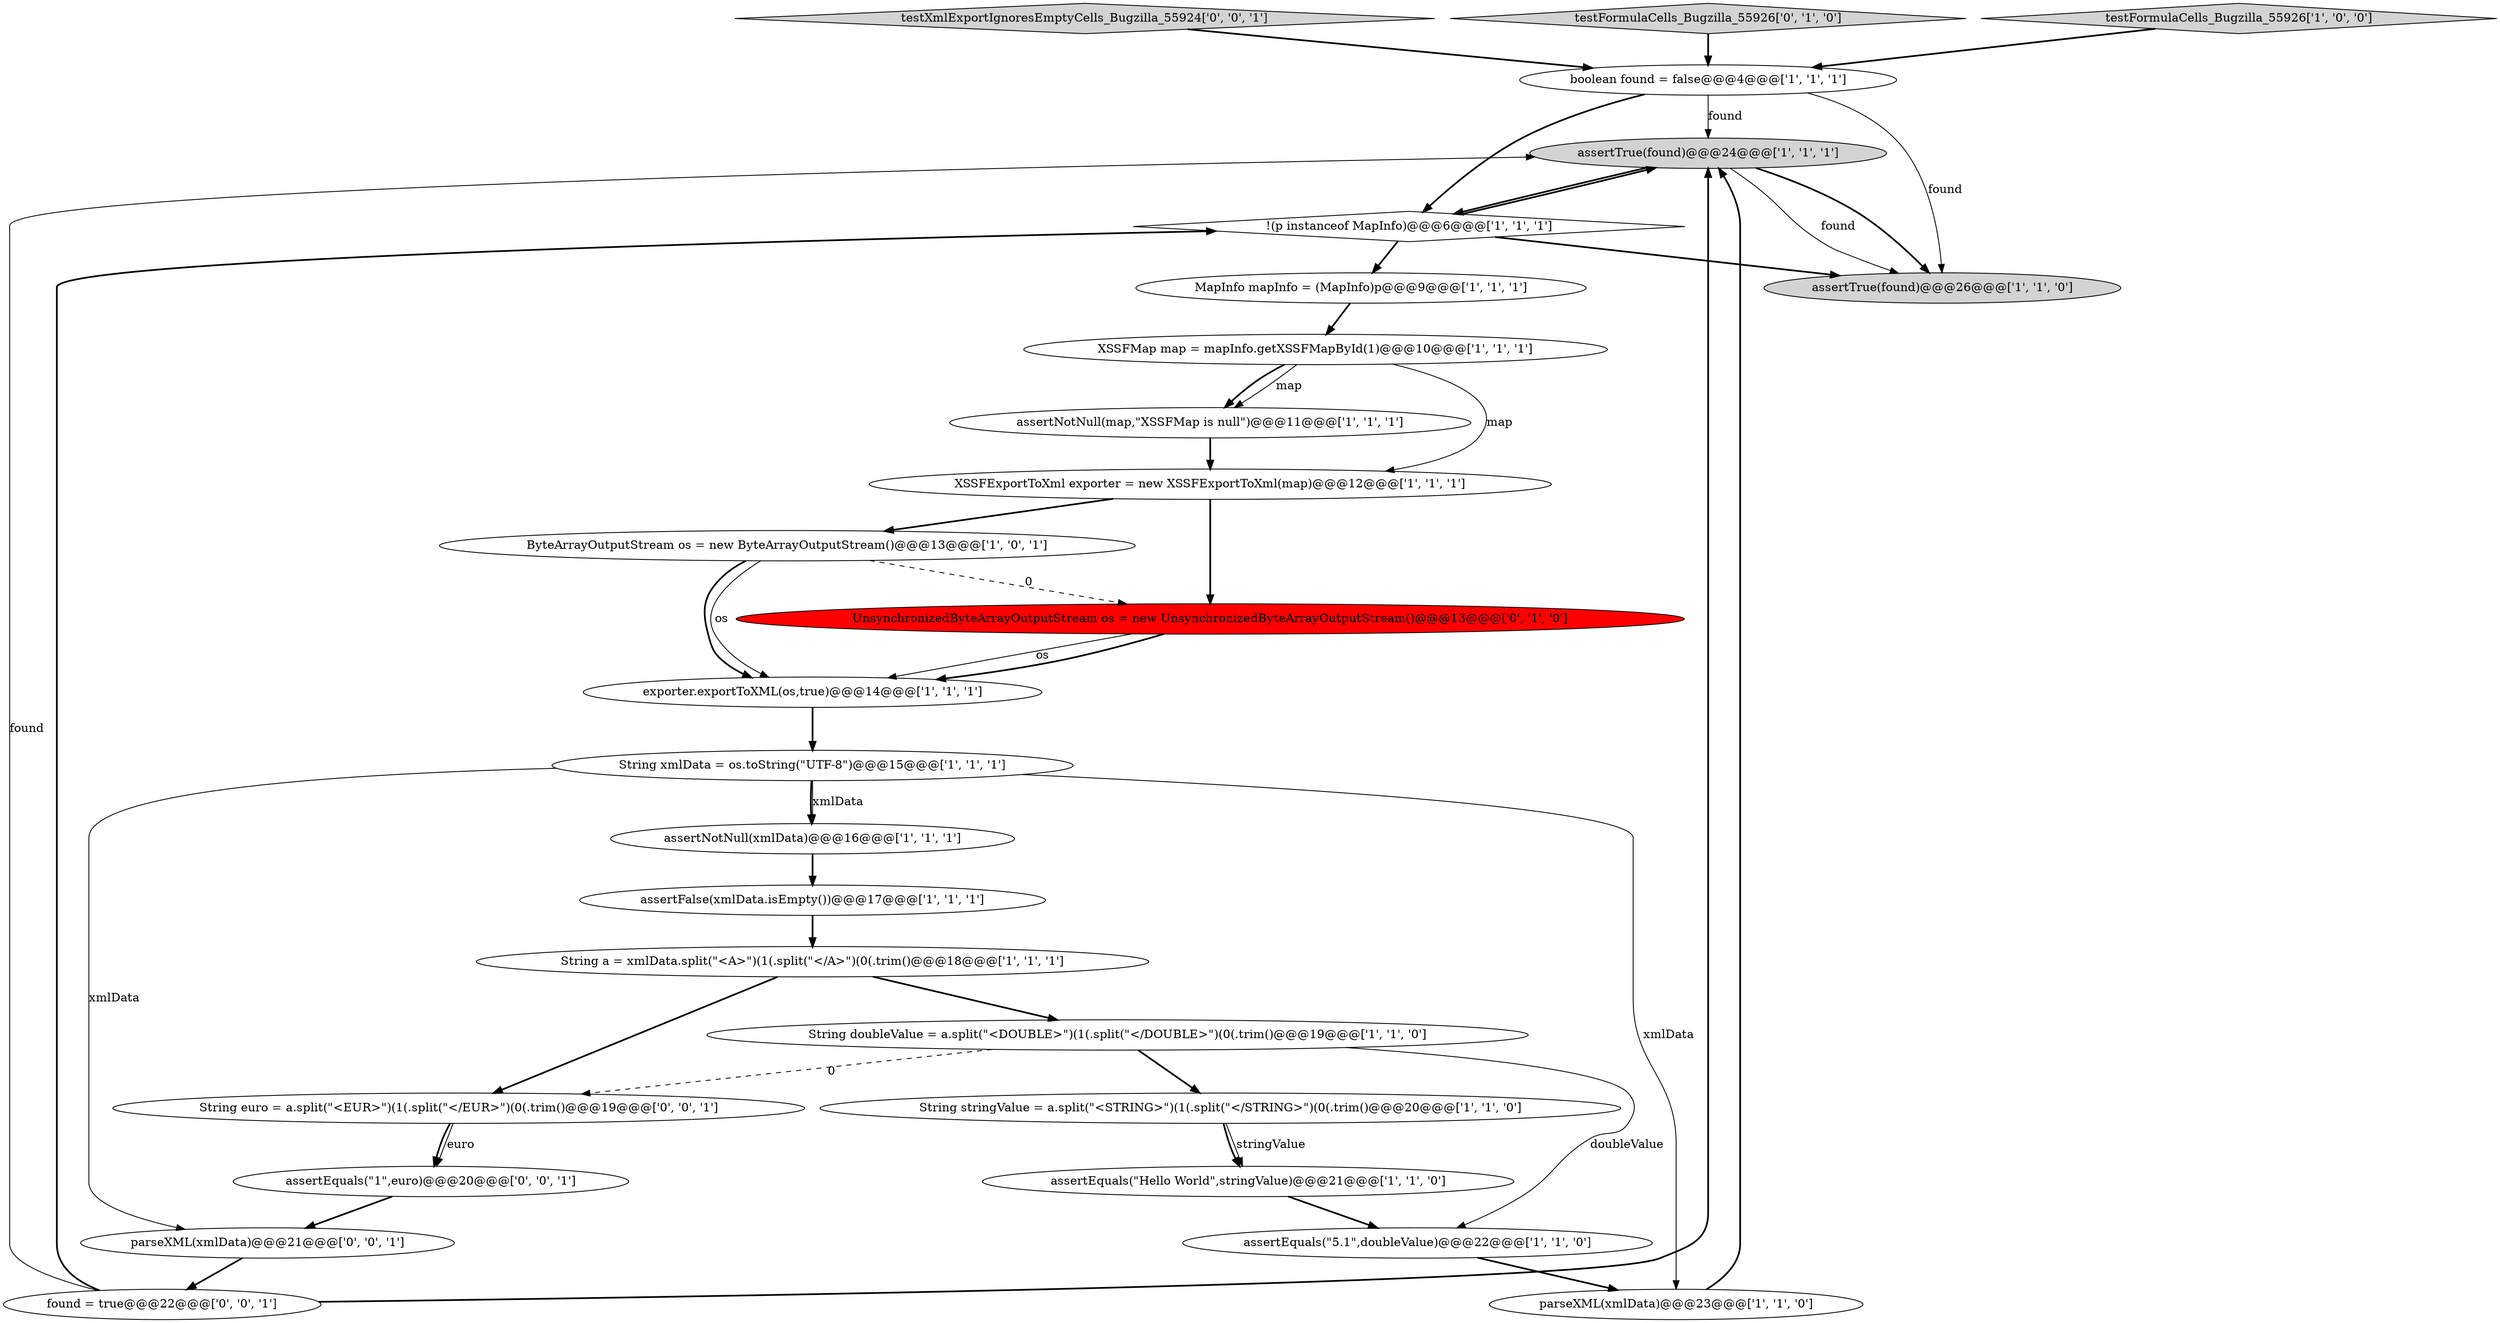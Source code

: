 digraph {
13 [style = filled, label = "assertTrue(found)@@@24@@@['1', '1', '1']", fillcolor = lightgray, shape = ellipse image = "AAA0AAABBB1BBB"];
11 [style = filled, label = "parseXML(xmlData)@@@23@@@['1', '1', '0']", fillcolor = white, shape = ellipse image = "AAA0AAABBB1BBB"];
21 [style = filled, label = "UnsynchronizedByteArrayOutputStream os = new UnsynchronizedByteArrayOutputStream()@@@13@@@['0', '1', '0']", fillcolor = red, shape = ellipse image = "AAA1AAABBB2BBB"];
24 [style = filled, label = "testXmlExportIgnoresEmptyCells_Bugzilla_55924['0', '0', '1']", fillcolor = lightgray, shape = diamond image = "AAA0AAABBB3BBB"];
18 [style = filled, label = "String stringValue = a.split(\"<STRING>\")(1(.split(\"</STRING>\")(0(.trim()@@@20@@@['1', '1', '0']", fillcolor = white, shape = ellipse image = "AAA0AAABBB1BBB"];
17 [style = filled, label = "assertFalse(xmlData.isEmpty())@@@17@@@['1', '1', '1']", fillcolor = white, shape = ellipse image = "AAA0AAABBB1BBB"];
20 [style = filled, label = "testFormulaCells_Bugzilla_55926['0', '1', '0']", fillcolor = lightgray, shape = diamond image = "AAA0AAABBB2BBB"];
23 [style = filled, label = "found = true@@@22@@@['0', '0', '1']", fillcolor = white, shape = ellipse image = "AAA0AAABBB3BBB"];
5 [style = filled, label = "exporter.exportToXML(os,true)@@@14@@@['1', '1', '1']", fillcolor = white, shape = ellipse image = "AAA0AAABBB1BBB"];
1 [style = filled, label = "assertNotNull(map,\"XSSFMap is null\")@@@11@@@['1', '1', '1']", fillcolor = white, shape = ellipse image = "AAA0AAABBB1BBB"];
22 [style = filled, label = "String euro = a.split(\"<EUR>\")(1(.split(\"</EUR>\")(0(.trim()@@@19@@@['0', '0', '1']", fillcolor = white, shape = ellipse image = "AAA0AAABBB3BBB"];
4 [style = filled, label = "assertEquals(\"5.1\",doubleValue)@@@22@@@['1', '1', '0']", fillcolor = white, shape = ellipse image = "AAA0AAABBB1BBB"];
25 [style = filled, label = "parseXML(xmlData)@@@21@@@['0', '0', '1']", fillcolor = white, shape = ellipse image = "AAA0AAABBB3BBB"];
0 [style = filled, label = "testFormulaCells_Bugzilla_55926['1', '0', '0']", fillcolor = lightgray, shape = diamond image = "AAA0AAABBB1BBB"];
16 [style = filled, label = "assertTrue(found)@@@26@@@['1', '1', '0']", fillcolor = lightgray, shape = ellipse image = "AAA0AAABBB1BBB"];
6 [style = filled, label = "String a = xmlData.split(\"<A>\")(1(.split(\"</A>\")(0(.trim()@@@18@@@['1', '1', '1']", fillcolor = white, shape = ellipse image = "AAA0AAABBB1BBB"];
2 [style = filled, label = "XSSFMap map = mapInfo.getXSSFMapById(1)@@@10@@@['1', '1', '1']", fillcolor = white, shape = ellipse image = "AAA0AAABBB1BBB"];
3 [style = filled, label = "String xmlData = os.toString(\"UTF-8\")@@@15@@@['1', '1', '1']", fillcolor = white, shape = ellipse image = "AAA0AAABBB1BBB"];
8 [style = filled, label = "ByteArrayOutputStream os = new ByteArrayOutputStream()@@@13@@@['1', '0', '1']", fillcolor = white, shape = ellipse image = "AAA0AAABBB1BBB"];
19 [style = filled, label = "assertEquals(\"Hello World\",stringValue)@@@21@@@['1', '1', '0']", fillcolor = white, shape = ellipse image = "AAA0AAABBB1BBB"];
26 [style = filled, label = "assertEquals(\"1\",euro)@@@20@@@['0', '0', '1']", fillcolor = white, shape = ellipse image = "AAA0AAABBB3BBB"];
12 [style = filled, label = "assertNotNull(xmlData)@@@16@@@['1', '1', '1']", fillcolor = white, shape = ellipse image = "AAA0AAABBB1BBB"];
15 [style = filled, label = "String doubleValue = a.split(\"<DOUBLE>\")(1(.split(\"</DOUBLE>\")(0(.trim()@@@19@@@['1', '1', '0']", fillcolor = white, shape = ellipse image = "AAA0AAABBB1BBB"];
10 [style = filled, label = "XSSFExportToXml exporter = new XSSFExportToXml(map)@@@12@@@['1', '1', '1']", fillcolor = white, shape = ellipse image = "AAA0AAABBB1BBB"];
7 [style = filled, label = "MapInfo mapInfo = (MapInfo)p@@@9@@@['1', '1', '1']", fillcolor = white, shape = ellipse image = "AAA0AAABBB1BBB"];
14 [style = filled, label = "boolean found = false@@@4@@@['1', '1', '1']", fillcolor = white, shape = ellipse image = "AAA0AAABBB1BBB"];
9 [style = filled, label = "!(p instanceof MapInfo)@@@6@@@['1', '1', '1']", fillcolor = white, shape = diamond image = "AAA0AAABBB1BBB"];
5->3 [style = bold, label=""];
22->26 [style = bold, label=""];
14->16 [style = solid, label="found"];
8->5 [style = solid, label="os"];
17->6 [style = bold, label=""];
6->22 [style = bold, label=""];
25->23 [style = bold, label=""];
2->1 [style = bold, label=""];
18->19 [style = solid, label="stringValue"];
26->25 [style = bold, label=""];
22->26 [style = solid, label="euro"];
12->17 [style = bold, label=""];
3->12 [style = solid, label="xmlData"];
18->19 [style = bold, label=""];
20->14 [style = bold, label=""];
13->16 [style = solid, label="found"];
10->21 [style = bold, label=""];
2->10 [style = solid, label="map"];
3->12 [style = bold, label=""];
8->21 [style = dashed, label="0"];
9->7 [style = bold, label=""];
15->4 [style = solid, label="doubleValue"];
15->18 [style = bold, label=""];
13->16 [style = bold, label=""];
9->16 [style = bold, label=""];
15->22 [style = dashed, label="0"];
6->15 [style = bold, label=""];
21->5 [style = solid, label="os"];
24->14 [style = bold, label=""];
21->5 [style = bold, label=""];
0->14 [style = bold, label=""];
3->25 [style = solid, label="xmlData"];
23->13 [style = solid, label="found"];
10->8 [style = bold, label=""];
8->5 [style = bold, label=""];
23->13 [style = bold, label=""];
2->1 [style = solid, label="map"];
7->2 [style = bold, label=""];
11->13 [style = bold, label=""];
14->13 [style = solid, label="found"];
14->9 [style = bold, label=""];
19->4 [style = bold, label=""];
13->9 [style = bold, label=""];
3->11 [style = solid, label="xmlData"];
4->11 [style = bold, label=""];
1->10 [style = bold, label=""];
23->9 [style = bold, label=""];
9->13 [style = bold, label=""];
}
